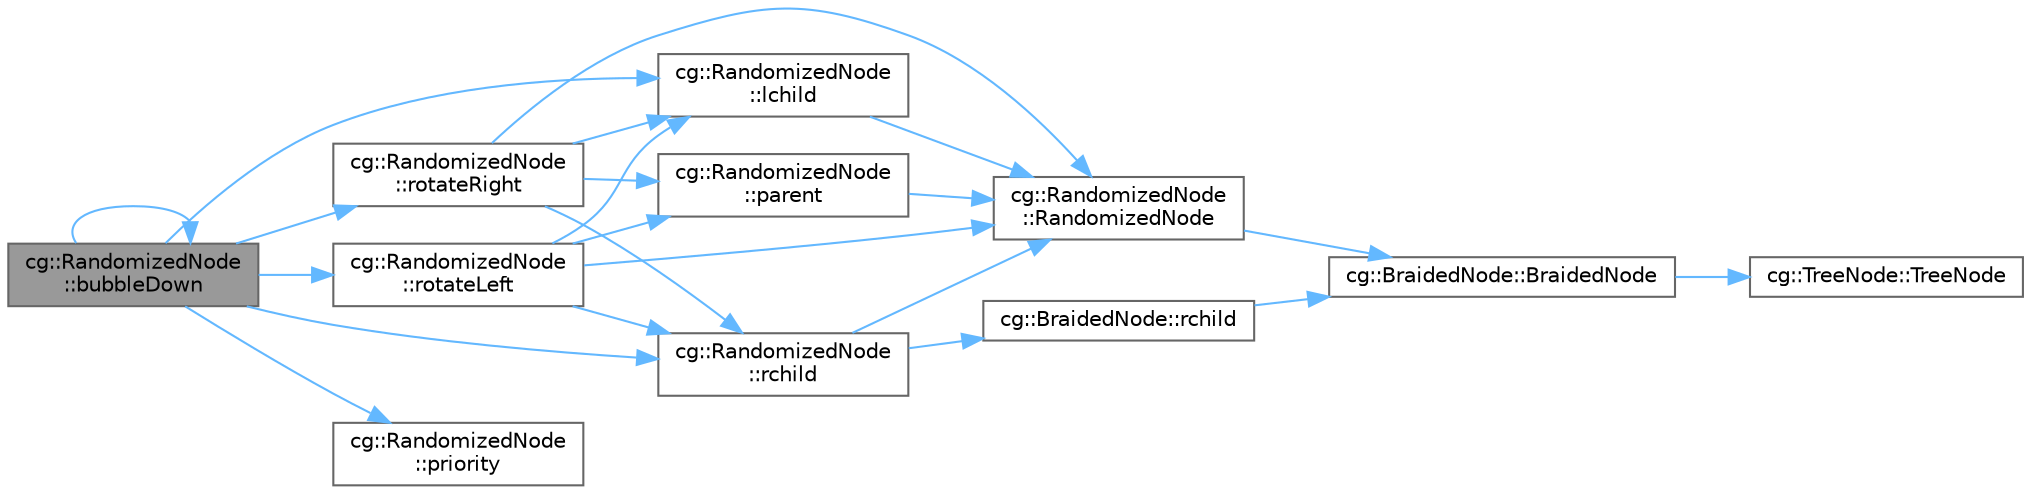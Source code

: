 digraph "cg::RandomizedNode::bubbleDown"
{
 // LATEX_PDF_SIZE
  bgcolor="transparent";
  edge [fontname=Helvetica,fontsize=10,labelfontname=Helvetica,labelfontsize=10];
  node [fontname=Helvetica,fontsize=10,shape=box,height=0.2,width=0.4];
  rankdir="LR";
  Node1 [id="Node000001",label="cg::RandomizedNode\l::bubbleDown",height=0.2,width=0.4,color="gray40", fillcolor="grey60", style="filled", fontcolor="black",tooltip=" "];
  Node1 -> Node1 [id="edge1_Node000001_Node000001",color="steelblue1",style="solid",tooltip=" "];
  Node1 -> Node2 [id="edge2_Node000001_Node000002",color="steelblue1",style="solid",tooltip=" "];
  Node2 [id="Node000002",label="cg::RandomizedNode\l::lchild",height=0.2,width=0.4,color="grey40", fillcolor="white", style="filled",URL="$classcg_1_1_randomized_node.html#aa8193989a2eefb6a137f6e2082da5fc0",tooltip=" "];
  Node2 -> Node3 [id="edge3_Node000002_Node000003",color="steelblue1",style="solid",tooltip=" "];
  Node3 [id="Node000003",label="cg::RandomizedNode\l::RandomizedNode",height=0.2,width=0.4,color="grey40", fillcolor="white", style="filled",URL="$classcg_1_1_randomized_node.html#aa99efa5fd8309ab32cbadd2d2408c3bc",tooltip=" "];
  Node3 -> Node4 [id="edge4_Node000003_Node000004",color="steelblue1",style="solid",tooltip=" "];
  Node4 [id="Node000004",label="cg::BraidedNode::BraidedNode",height=0.2,width=0.4,color="grey40", fillcolor="white", style="filled",URL="$classcg_1_1_braided_node.html#ac7737214b73529873c3fc878fab13207",tooltip=" "];
  Node4 -> Node5 [id="edge5_Node000004_Node000005",color="steelblue1",style="solid",tooltip=" "];
  Node5 [id="Node000005",label="cg::TreeNode::TreeNode",height=0.2,width=0.4,color="grey40", fillcolor="white", style="filled",URL="$classcg_1_1_tree_node.html#a08383ce733b659a46fbf31ad7ae53ec8",tooltip=" "];
  Node1 -> Node6 [id="edge6_Node000001_Node000006",color="steelblue1",style="solid",tooltip=" "];
  Node6 [id="Node000006",label="cg::RandomizedNode\l::priority",height=0.2,width=0.4,color="grey40", fillcolor="white", style="filled",URL="$classcg_1_1_randomized_node.html#ad88976de6db8804f3cfd55a630dce4b0",tooltip=" "];
  Node1 -> Node7 [id="edge7_Node000001_Node000007",color="steelblue1",style="solid",tooltip=" "];
  Node7 [id="Node000007",label="cg::RandomizedNode\l::rchild",height=0.2,width=0.4,color="grey40", fillcolor="white", style="filled",URL="$classcg_1_1_randomized_node.html#ac42a11ea45f4e1c1b75331ac4b9e40eb",tooltip=" "];
  Node7 -> Node3 [id="edge8_Node000007_Node000003",color="steelblue1",style="solid",tooltip=" "];
  Node7 -> Node8 [id="edge9_Node000007_Node000008",color="steelblue1",style="solid",tooltip=" "];
  Node8 [id="Node000008",label="cg::BraidedNode::rchild",height=0.2,width=0.4,color="grey40", fillcolor="white", style="filled",URL="$classcg_1_1_braided_node.html#a253922f9ed35966428f49f1b5ee06c5f",tooltip=" "];
  Node8 -> Node4 [id="edge10_Node000008_Node000004",color="steelblue1",style="solid",tooltip=" "];
  Node1 -> Node9 [id="edge11_Node000001_Node000009",color="steelblue1",style="solid",tooltip=" "];
  Node9 [id="Node000009",label="cg::RandomizedNode\l::rotateLeft",height=0.2,width=0.4,color="grey40", fillcolor="white", style="filled",URL="$classcg_1_1_randomized_node.html#aefaf13f811bae868655fdd1c63ad0dcd",tooltip=" "];
  Node9 -> Node2 [id="edge12_Node000009_Node000002",color="steelblue1",style="solid",tooltip=" "];
  Node9 -> Node10 [id="edge13_Node000009_Node000010",color="steelblue1",style="solid",tooltip=" "];
  Node10 [id="Node000010",label="cg::RandomizedNode\l::parent",height=0.2,width=0.4,color="grey40", fillcolor="white", style="filled",URL="$classcg_1_1_randomized_node.html#a5fbaa51056753000d0c5b298dccba224",tooltip=" "];
  Node10 -> Node3 [id="edge14_Node000010_Node000003",color="steelblue1",style="solid",tooltip=" "];
  Node9 -> Node3 [id="edge15_Node000009_Node000003",color="steelblue1",style="solid",tooltip=" "];
  Node9 -> Node7 [id="edge16_Node000009_Node000007",color="steelblue1",style="solid",tooltip=" "];
  Node1 -> Node11 [id="edge17_Node000001_Node000011",color="steelblue1",style="solid",tooltip=" "];
  Node11 [id="Node000011",label="cg::RandomizedNode\l::rotateRight",height=0.2,width=0.4,color="grey40", fillcolor="white", style="filled",URL="$classcg_1_1_randomized_node.html#ab9bf6b7d446e4bfc19fcd31ae7bce41a",tooltip=" "];
  Node11 -> Node2 [id="edge18_Node000011_Node000002",color="steelblue1",style="solid",tooltip=" "];
  Node11 -> Node10 [id="edge19_Node000011_Node000010",color="steelblue1",style="solid",tooltip=" "];
  Node11 -> Node3 [id="edge20_Node000011_Node000003",color="steelblue1",style="solid",tooltip=" "];
  Node11 -> Node7 [id="edge21_Node000011_Node000007",color="steelblue1",style="solid",tooltip=" "];
}
